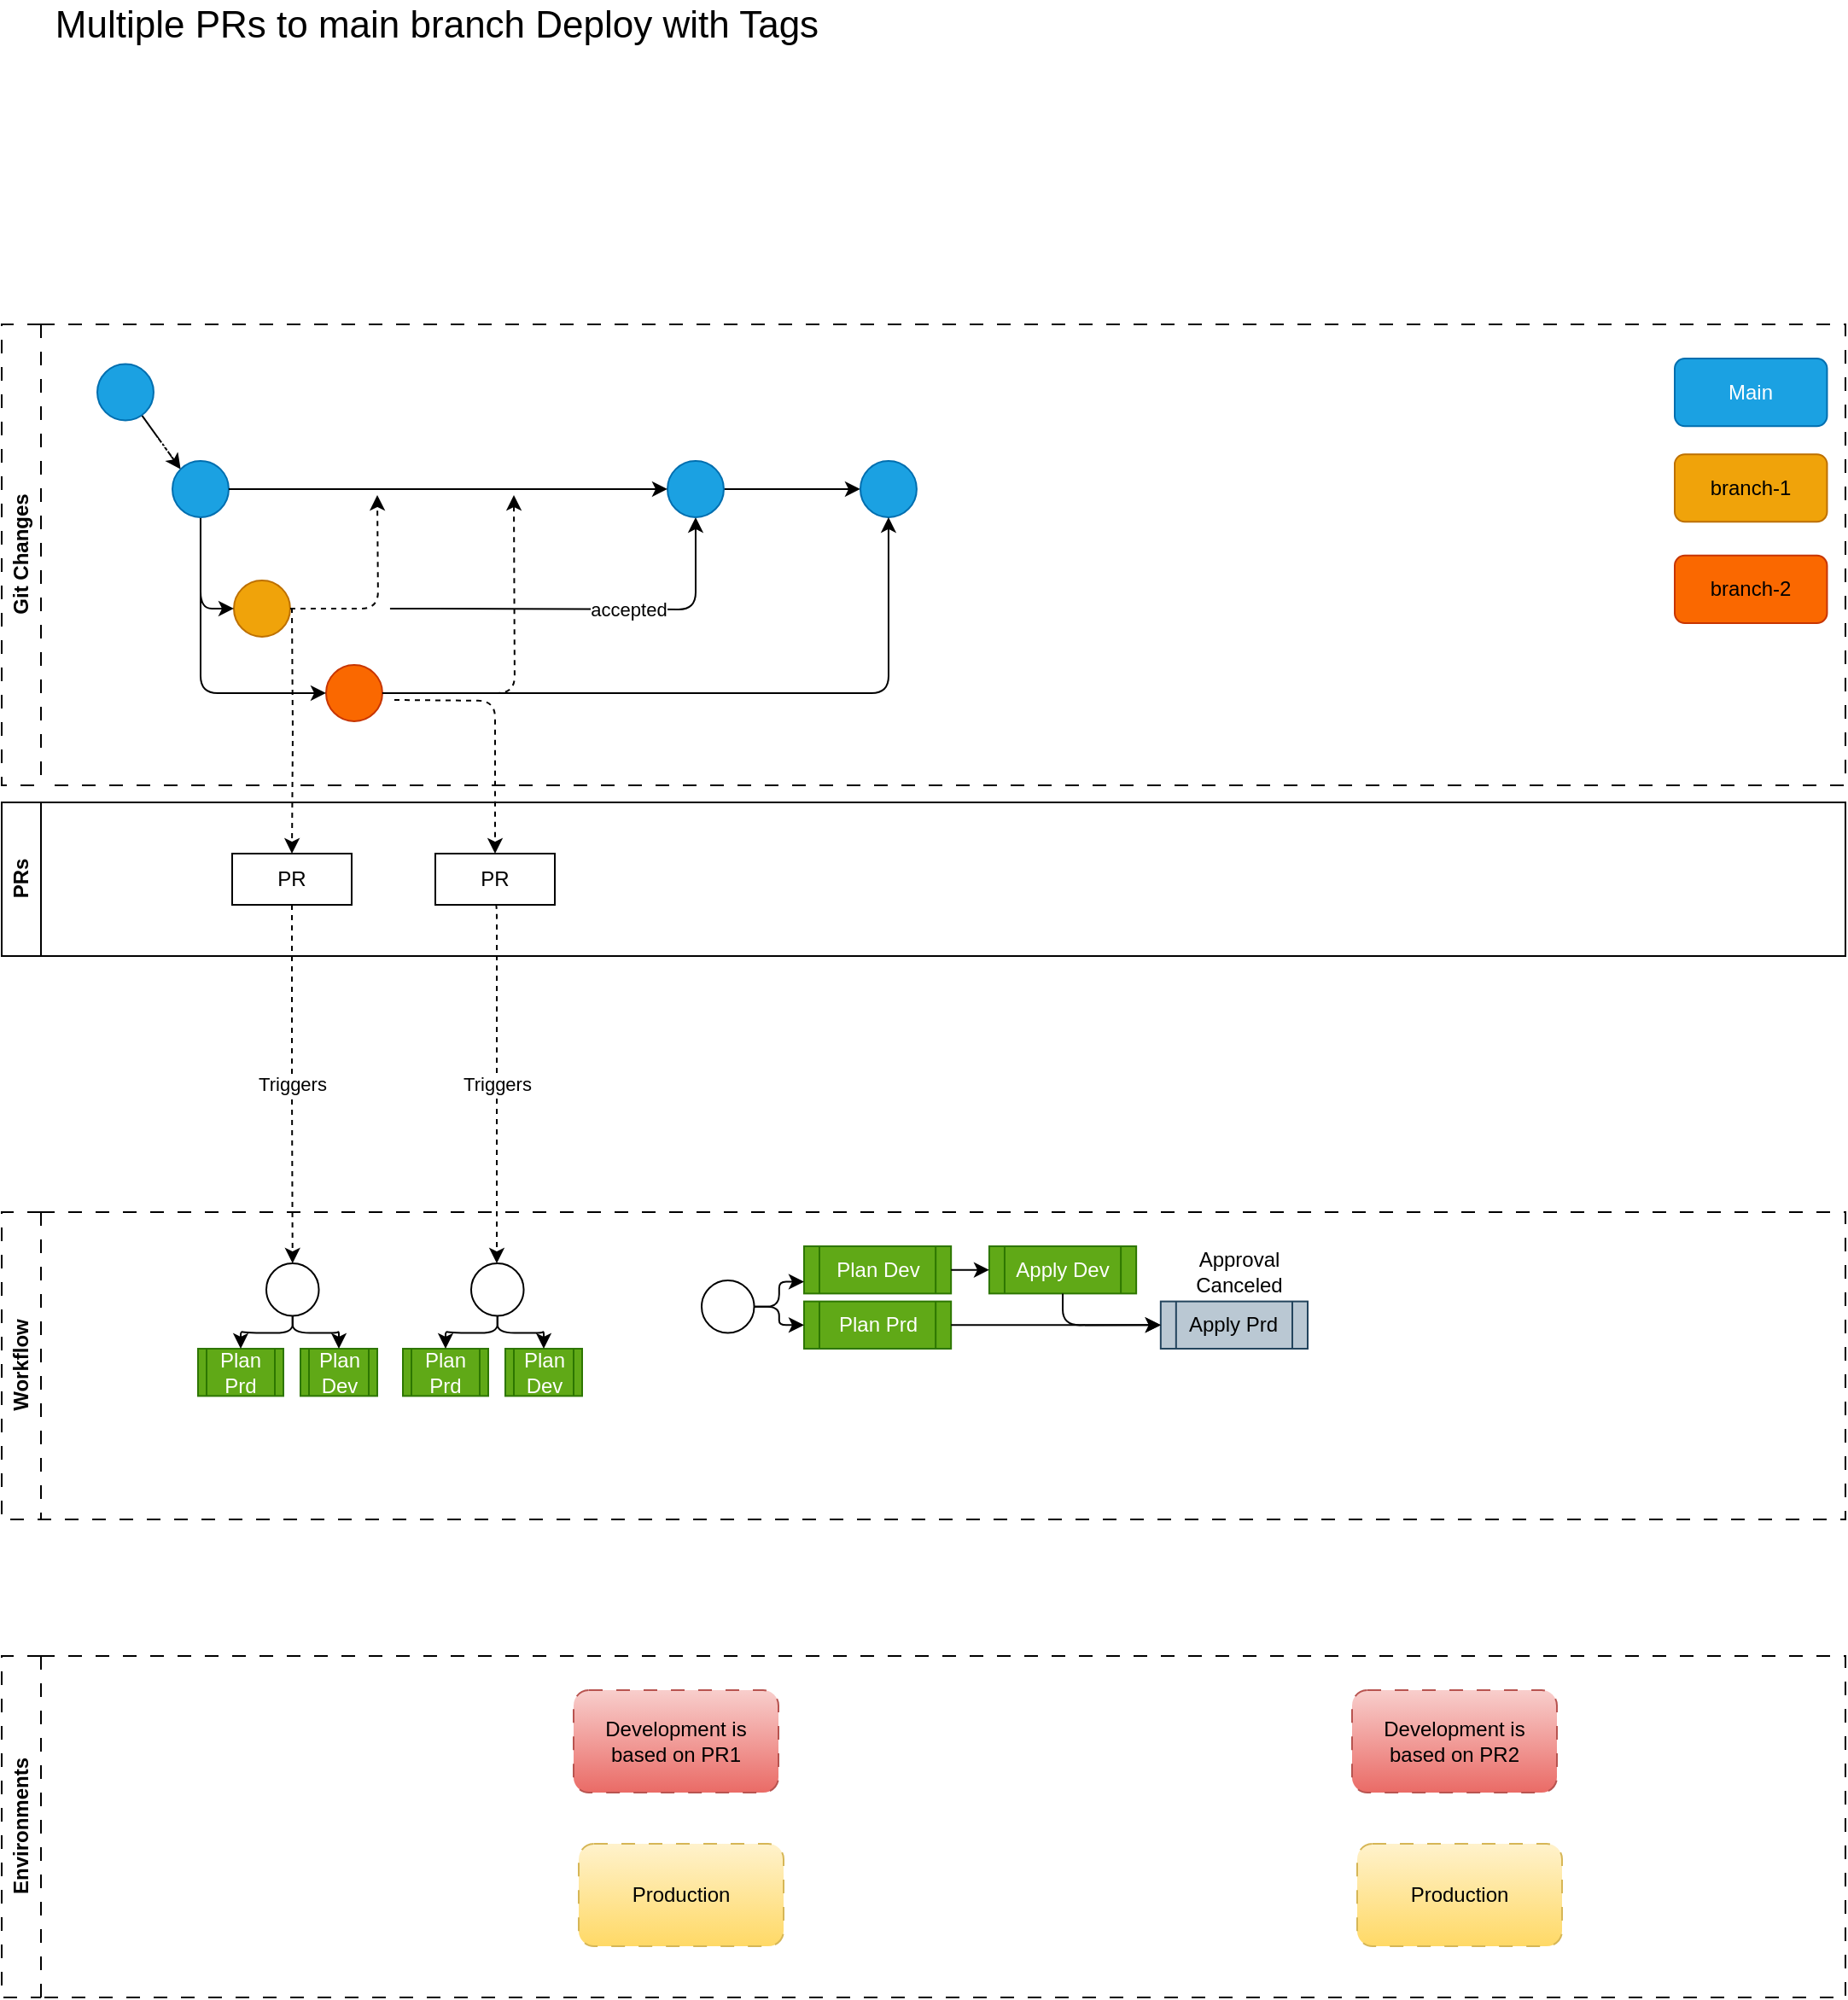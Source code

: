 <mxfile>
    <diagram id="TblW12fGxgtegXIIMCht" name="Page-1">
        <mxGraphModel dx="2332" dy="1953" grid="1" gridSize="10" guides="0" tooltips="1" connect="1" arrows="1" fold="1" page="1" pageScale="1" pageWidth="1100" pageHeight="850" math="0" shadow="0">
            <root>
                <mxCell id="0"/>
                <mxCell id="1" parent="0"/>
                <mxCell id="25" value="Triggers" style="edgeStyle=orthogonalEdgeStyle;html=1;dashed=1;exitX=0.5;exitY=1;exitDx=0;exitDy=0;" parent="1" source="157" target="30" edge="1">
                    <mxGeometry relative="1" as="geometry">
                        <mxPoint x="888.769" y="251.489" as="targetPoint"/>
                        <mxPoint x="245" y="60" as="sourcePoint"/>
                    </mxGeometry>
                </mxCell>
                <mxCell id="64" value="Workflow" style="swimlane;horizontal=0;whiteSpace=wrap;html=1;dashed=1;dashPattern=8 8;glass=0;fillStyle=auto;swimlaneFillColor=none;gradientColor=none;" parent="1" vertex="1">
                    <mxGeometry x="10" y="240" width="1080" height="180" as="geometry">
                        <mxRectangle x="260" y="420" width="40" height="80" as="alternateBounds"/>
                    </mxGeometry>
                </mxCell>
                <mxCell id="145" value="" style="ellipse;whiteSpace=wrap;html=1;aspect=fixed;" vertex="1" parent="64">
                    <mxGeometry x="410" y="40" width="30.77" height="30.77" as="geometry"/>
                </mxCell>
                <mxCell id="146" value="Plan Dev" style="shape=process;whiteSpace=wrap;html=1;backgroundOutline=1;fillColor=#60a917;fontColor=#ffffff;strokeColor=#2D7600;" vertex="1" parent="64">
                    <mxGeometry x="470" y="20" width="86.087" height="27.692" as="geometry"/>
                </mxCell>
                <mxCell id="147" style="edgeStyle=orthogonalEdgeStyle;html=1;entryX=0;entryY=0.75;entryDx=0;entryDy=0;" edge="1" parent="64" source="145" target="146">
                    <mxGeometry relative="1" as="geometry"/>
                </mxCell>
                <mxCell id="148" value="Plan Prd" style="shape=process;whiteSpace=wrap;html=1;backgroundOutline=1;fillColor=#60a917;fontColor=#ffffff;strokeColor=#2D7600;" vertex="1" parent="64">
                    <mxGeometry x="470" y="52.308" width="86.087" height="27.692" as="geometry"/>
                </mxCell>
                <mxCell id="149" style="edgeStyle=orthogonalEdgeStyle;html=1;" edge="1" parent="64" source="145" target="148">
                    <mxGeometry relative="1" as="geometry"/>
                </mxCell>
                <mxCell id="150" value="Apply Dev" style="shape=process;whiteSpace=wrap;html=1;backgroundOutline=1;fillColor=#60a917;fontColor=#ffffff;strokeColor=#2D7600;" vertex="1" parent="64">
                    <mxGeometry x="578.478" y="20" width="86.087" height="27.692" as="geometry"/>
                </mxCell>
                <mxCell id="151" value="" style="edgeStyle=orthogonalEdgeStyle;html=1;" edge="1" parent="64" source="146" target="150">
                    <mxGeometry relative="1" as="geometry"/>
                </mxCell>
                <mxCell id="152" value="Apply Prd" style="shape=process;whiteSpace=wrap;html=1;backgroundOutline=1;fillColor=#bac8d3;strokeColor=#23445d;" vertex="1" parent="64">
                    <mxGeometry x="678.913" y="52.308" width="86.087" height="27.692" as="geometry"/>
                </mxCell>
                <mxCell id="153" value="" style="edgeStyle=orthogonalEdgeStyle;html=1;" edge="1" parent="64" source="148" target="152">
                    <mxGeometry relative="1" as="geometry"/>
                </mxCell>
                <mxCell id="154" style="edgeStyle=orthogonalEdgeStyle;html=1;entryX=0;entryY=0.5;entryDx=0;entryDy=0;exitX=0.5;exitY=1;exitDx=0;exitDy=0;" edge="1" parent="64" source="150" target="152">
                    <mxGeometry relative="1" as="geometry"/>
                </mxCell>
                <mxCell id="155" value="Approval Canceled" style="text;html=1;strokeColor=none;fillColor=none;align=center;verticalAlign=middle;whiteSpace=wrap;rounded=0;" vertex="1" parent="64">
                    <mxGeometry x="695" y="20" width="60" height="30" as="geometry"/>
                </mxCell>
                <mxCell id="30" value="" style="ellipse;whiteSpace=wrap;html=1;aspect=fixed;" parent="64" vertex="1">
                    <mxGeometry x="155" y="30" width="30.77" height="30.77" as="geometry"/>
                </mxCell>
                <mxCell id="16" value="Plan Dev" style="shape=process;whiteSpace=wrap;html=1;backgroundOutline=1;fillColor=#60a917;fontColor=#ffffff;strokeColor=#2D7600;" parent="64" vertex="1">
                    <mxGeometry x="175" y="80" width="45" height="27.69" as="geometry"/>
                </mxCell>
                <mxCell id="31" style="edgeStyle=orthogonalEdgeStyle;html=1;entryX=0.5;entryY=0;entryDx=0;entryDy=0;exitX=0.5;exitY=1;exitDx=0;exitDy=0;" parent="64" source="30" target="16" edge="1">
                    <mxGeometry relative="1" as="geometry"/>
                </mxCell>
                <mxCell id="17" value="Plan Prd" style="shape=process;whiteSpace=wrap;html=1;backgroundOutline=1;fillColor=#60a917;fontColor=#ffffff;strokeColor=#2D7600;" parent="64" vertex="1">
                    <mxGeometry x="115" y="80" width="50" height="27.69" as="geometry"/>
                </mxCell>
                <mxCell id="32" style="edgeStyle=orthogonalEdgeStyle;html=1;exitX=0.5;exitY=1;exitDx=0;exitDy=0;" parent="64" source="30" target="17" edge="1">
                    <mxGeometry relative="1" as="geometry"/>
                </mxCell>
                <mxCell id="169" value="" style="ellipse;whiteSpace=wrap;html=1;aspect=fixed;" vertex="1" parent="64">
                    <mxGeometry x="275" y="30" width="30.77" height="30.77" as="geometry"/>
                </mxCell>
                <mxCell id="170" value="Plan Dev" style="shape=process;whiteSpace=wrap;html=1;backgroundOutline=1;fillColor=#60a917;fontColor=#ffffff;strokeColor=#2D7600;" vertex="1" parent="64">
                    <mxGeometry x="295" y="80" width="45" height="27.69" as="geometry"/>
                </mxCell>
                <mxCell id="171" style="edgeStyle=orthogonalEdgeStyle;html=1;entryX=0.5;entryY=0;entryDx=0;entryDy=0;exitX=0.5;exitY=1;exitDx=0;exitDy=0;" edge="1" parent="64" source="169" target="170">
                    <mxGeometry relative="1" as="geometry"/>
                </mxCell>
                <mxCell id="172" value="Plan Prd" style="shape=process;whiteSpace=wrap;html=1;backgroundOutline=1;fillColor=#60a917;fontColor=#ffffff;strokeColor=#2D7600;" vertex="1" parent="64">
                    <mxGeometry x="235" y="80" width="50" height="27.69" as="geometry"/>
                </mxCell>
                <mxCell id="173" style="edgeStyle=orthogonalEdgeStyle;html=1;exitX=0.5;exitY=1;exitDx=0;exitDy=0;" edge="1" parent="64" source="169" target="172">
                    <mxGeometry relative="1" as="geometry"/>
                </mxCell>
                <mxCell id="81" value="Triggers" style="edgeStyle=orthogonalEdgeStyle;html=1;dashed=1;exitX=0.5;exitY=1;exitDx=0;exitDy=0;entryX=0.5;entryY=0;entryDx=0;entryDy=0;" parent="1" source="161" target="169" edge="1">
                    <mxGeometry relative="1" as="geometry">
                        <mxPoint x="273" y="290" as="targetPoint"/>
                        <Array as="points">
                            <mxPoint x="300" y="60"/>
                            <mxPoint x="300" y="270"/>
                        </Array>
                        <mxPoint x="273" y="60" as="sourcePoint"/>
                    </mxGeometry>
                </mxCell>
                <mxCell id="84" value="Git Changes" style="swimlane;horizontal=0;whiteSpace=wrap;html=1;glass=0;dashed=1;dashPattern=8 8;fillStyle=auto;gradientColor=none;" parent="1" vertex="1">
                    <mxGeometry x="10" y="-280" width="1080" height="270" as="geometry"/>
                </mxCell>
                <mxCell id="9" value="Main" style="rounded=1;whiteSpace=wrap;html=1;fillColor=#1ba1e2;fontColor=#ffffff;strokeColor=#006EAF;" parent="84" vertex="1">
                    <mxGeometry x="979.999" y="20" width="89.231" height="39.574" as="geometry"/>
                </mxCell>
                <mxCell id="10" value="branch-1" style="rounded=1;whiteSpace=wrap;html=1;fillColor=#f0a30a;fontColor=#000000;strokeColor=#BD7000;" parent="84" vertex="1">
                    <mxGeometry x="979.999" y="76.064" width="89.231" height="39.574" as="geometry"/>
                </mxCell>
                <mxCell id="11" value="branch-2" style="rounded=1;whiteSpace=wrap;html=1;fillColor=#fa6800;fontColor=#000000;strokeColor=#C73500;" parent="84" vertex="1">
                    <mxGeometry x="979.999" y="135.426" width="89.231" height="39.574" as="geometry"/>
                </mxCell>
                <mxCell id="134" style="edgeStyle=none;html=1;entryX=0;entryY=0;entryDx=0;entryDy=0;" edge="1" parent="84" source="2" target="133">
                    <mxGeometry relative="1" as="geometry"/>
                </mxCell>
                <mxCell id="2" value="Main" style="ellipse;whiteSpace=wrap;html=1;aspect=fixed;fillColor=#1ba1e2;fontColor=#ffffff;strokeColor=#006EAF;align=center;verticalAlign=bottom;labelPosition=center;verticalLabelPosition=top;" parent="84" vertex="1">
                    <mxGeometry x="56" y="23.298" width="32.979" height="32.979" as="geometry"/>
                </mxCell>
                <mxCell id="12" value="" style="ellipse;whiteSpace=wrap;html=1;aspect=fixed;fillColor=#f0a30a;fontColor=#000000;strokeColor=#BD7000;align=center;verticalAlign=bottom;labelPosition=center;verticalLabelPosition=top;" parent="84" vertex="1">
                    <mxGeometry x="136.003" y="150.002" width="32.979" height="32.979" as="geometry"/>
                </mxCell>
                <mxCell id="13" style="edgeStyle=orthogonalEdgeStyle;html=1;entryX=0;entryY=0.5;entryDx=0;entryDy=0;exitX=0.5;exitY=1;exitDx=0;exitDy=0;" parent="84" source="133" target="12" edge="1">
                    <mxGeometry relative="1" as="geometry"/>
                </mxCell>
                <mxCell id="14" value="" style="ellipse;whiteSpace=wrap;html=1;aspect=fixed;fillColor=#fa6800;fontColor=#000000;strokeColor=#C73500;align=center;verticalAlign=bottom;labelPosition=center;verticalLabelPosition=top;" parent="84" vertex="1">
                    <mxGeometry x="190.003" y="199.47" width="32.979" height="32.979" as="geometry"/>
                </mxCell>
                <mxCell id="15" style="edgeStyle=orthogonalEdgeStyle;html=1;entryX=0;entryY=0.5;entryDx=0;entryDy=0;exitX=0.5;exitY=1;exitDx=0;exitDy=0;" parent="84" source="133" target="14" edge="1">
                    <mxGeometry relative="1" as="geometry">
                        <mxPoint x="100" y="130" as="sourcePoint"/>
                    </mxGeometry>
                </mxCell>
                <mxCell id="137" style="edgeStyle=orthogonalEdgeStyle;html=1;entryX=0.5;entryY=1;entryDx=0;entryDy=0;" edge="1" parent="84" target="135">
                    <mxGeometry relative="1" as="geometry">
                        <mxPoint x="227.469" y="166.483" as="sourcePoint"/>
                    </mxGeometry>
                </mxCell>
                <mxCell id="138" value="accepted" style="edgeLabel;html=1;align=center;verticalAlign=middle;resizable=0;points=[];" vertex="1" connectable="0" parent="137">
                    <mxGeometry x="0.193" relative="1" as="geometry">
                        <mxPoint as="offset"/>
                    </mxGeometry>
                </mxCell>
                <mxCell id="26" style="edgeStyle=orthogonalEdgeStyle;html=1;dashed=1;exitX=1;exitY=0.5;exitDx=0;exitDy=0;" parent="84" source="12" edge="1">
                    <mxGeometry relative="1" as="geometry">
                        <mxPoint x="176" y="190" as="sourcePoint"/>
                        <mxPoint x="220" y="100" as="targetPoint"/>
                    </mxGeometry>
                </mxCell>
                <mxCell id="133" value="deployment" style="ellipse;whiteSpace=wrap;html=1;aspect=fixed;fillColor=#1ba1e2;fontColor=#ffffff;strokeColor=#006EAF;align=center;verticalAlign=bottom;labelPosition=center;verticalLabelPosition=top;" vertex="1" parent="84">
                    <mxGeometry x="100" y="79.998" width="32.979" height="32.979" as="geometry"/>
                </mxCell>
                <mxCell id="178" value="" style="edgeStyle=orthogonalEdgeStyle;html=1;" edge="1" parent="84" source="135" target="177">
                    <mxGeometry relative="1" as="geometry"/>
                </mxCell>
                <mxCell id="135" value="" style="ellipse;whiteSpace=wrap;html=1;aspect=fixed;fillColor=#1ba1e2;fontColor=#ffffff;strokeColor=#006EAF;align=center;verticalAlign=bottom;labelPosition=center;verticalLabelPosition=top;" vertex="1" parent="84">
                    <mxGeometry x="389.999" y="79.998" width="32.979" height="32.979" as="geometry"/>
                </mxCell>
                <mxCell id="136" value="" style="edgeStyle=none;html=1;" edge="1" parent="84" source="133" target="135">
                    <mxGeometry relative="1" as="geometry"/>
                </mxCell>
                <mxCell id="177" value="" style="ellipse;whiteSpace=wrap;html=1;aspect=fixed;fillColor=#1ba1e2;fontColor=#ffffff;strokeColor=#006EAF;align=center;verticalAlign=bottom;labelPosition=center;verticalLabelPosition=top;" vertex="1" parent="84">
                    <mxGeometry x="502.977" y="79.998" width="32.979" height="32.979" as="geometry"/>
                </mxCell>
                <mxCell id="176" style="edgeStyle=orthogonalEdgeStyle;html=1;entryX=0.5;entryY=1;entryDx=0;entryDy=0;" edge="1" parent="84" source="14" target="177">
                    <mxGeometry relative="1" as="geometry">
                        <mxPoint x="560" y="215.959" as="targetPoint"/>
                    </mxGeometry>
                </mxCell>
                <mxCell id="86" value="Environments" style="swimlane;horizontal=0;whiteSpace=wrap;html=1;glass=0;dashed=1;dashPattern=8 8;fillStyle=auto;gradientColor=none;" parent="1" vertex="1">
                    <mxGeometry x="10" y="500" width="1080" height="200" as="geometry"/>
                </mxCell>
                <mxCell id="87" value="Development is based on PR1" style="rounded=1;whiteSpace=wrap;html=1;glass=0;dashed=1;dashPattern=8 8;fillStyle=auto;gradientColor=#ea6b66;fillColor=#f8cecc;strokeColor=#b85450;fontColor=#000000;" parent="86" vertex="1">
                    <mxGeometry x="335" y="20" width="120" height="60" as="geometry"/>
                </mxCell>
                <mxCell id="88" value="Development is based on PR2" style="rounded=1;whiteSpace=wrap;html=1;glass=0;dashed=1;dashPattern=8 8;fillStyle=auto;gradientColor=#ea6b66;fillColor=#f8cecc;strokeColor=#b85450;fontColor=#000000;" parent="86" vertex="1">
                    <mxGeometry x="791" y="20" width="120" height="60" as="geometry"/>
                </mxCell>
                <mxCell id="91" value="&lt;font color=&quot;#000000&quot;&gt;Production&lt;/font&gt;" style="rounded=1;whiteSpace=wrap;html=1;glass=0;dashed=1;dashPattern=8 8;fillStyle=auto;gradientColor=#ffd966;fillColor=#fff2cc;strokeColor=#d6b656;" parent="86" vertex="1">
                    <mxGeometry x="338" y="110" width="120" height="60" as="geometry"/>
                </mxCell>
                <mxCell id="92" value="&lt;font color=&quot;#000000&quot;&gt;Production&lt;/font&gt;" style="rounded=1;whiteSpace=wrap;html=1;glass=0;dashed=1;dashPattern=8 8;fillStyle=auto;gradientColor=#ffd966;fillColor=#fff2cc;strokeColor=#d6b656;" parent="86" vertex="1">
                    <mxGeometry x="794" y="110" width="120" height="60" as="geometry"/>
                </mxCell>
                <mxCell id="114" value="Multiple PRs to main branch Deploy with Tags" style="text;html=1;strokeColor=none;fillColor=none;align=center;verticalAlign=middle;whiteSpace=wrap;rounded=0;fontSize=22;" parent="1" vertex="1">
                    <mxGeometry x="20" y="-470" width="490" height="30" as="geometry"/>
                </mxCell>
                <mxCell id="156" value="PRs" style="swimlane;horizontal=0;whiteSpace=wrap;html=1;" vertex="1" parent="1">
                    <mxGeometry x="10" width="1080" height="90" as="geometry"/>
                </mxCell>
                <mxCell id="157" value="PR" style="rounded=0;whiteSpace=wrap;html=1;" vertex="1" parent="156">
                    <mxGeometry x="135" y="30" width="70" height="30" as="geometry"/>
                </mxCell>
                <mxCell id="161" value="PR" style="rounded=0;whiteSpace=wrap;html=1;" vertex="1" parent="156">
                    <mxGeometry x="254" y="30" width="70" height="30" as="geometry"/>
                </mxCell>
                <mxCell id="158" style="edgeStyle=orthogonalEdgeStyle;html=1;entryX=0.5;entryY=0;entryDx=0;entryDy=0;dashed=1;" edge="1" parent="1" target="157">
                    <mxGeometry relative="1" as="geometry">
                        <mxPoint x="180" y="-114" as="sourcePoint"/>
                    </mxGeometry>
                </mxCell>
                <mxCell id="62" style="edgeStyle=orthogonalEdgeStyle;html=1;dashed=1;entryX=0.5;entryY=0;entryDx=0;entryDy=0;" parent="1" target="161" edge="1">
                    <mxGeometry relative="1" as="geometry">
                        <mxPoint x="286.08" y="-63.869" as="targetPoint"/>
                        <mxPoint x="240" y="-60" as="sourcePoint"/>
                    </mxGeometry>
                </mxCell>
                <mxCell id="163" style="edgeStyle=orthogonalEdgeStyle;html=1;dashed=1;" edge="1" parent="1" source="14">
                    <mxGeometry relative="1" as="geometry">
                        <mxPoint x="310" y="-180" as="targetPoint"/>
                    </mxGeometry>
                </mxCell>
            </root>
        </mxGraphModel>
    </diagram>
</mxfile>